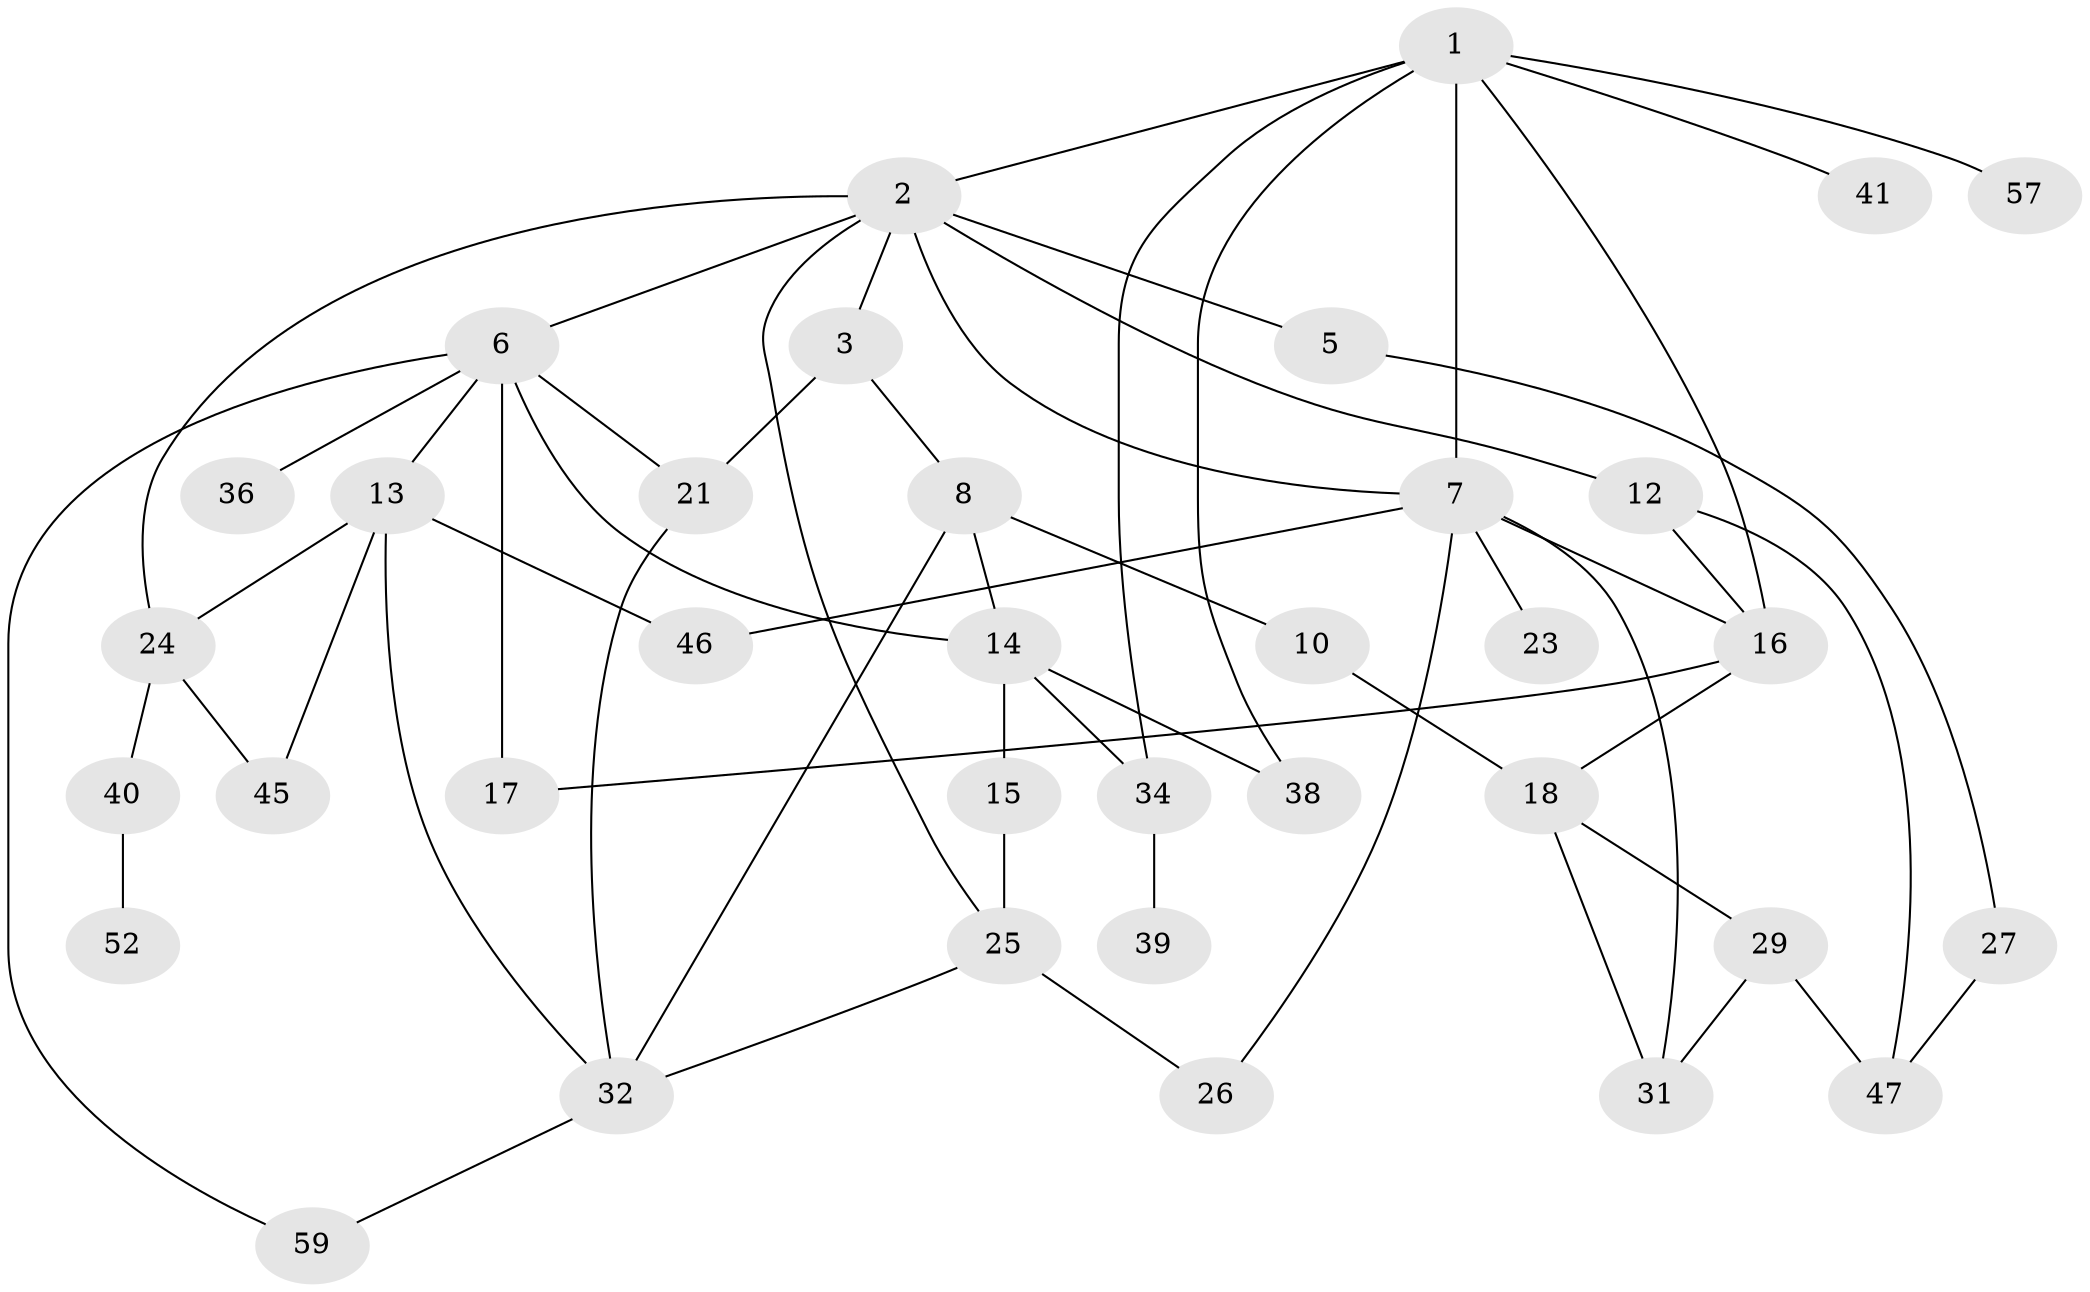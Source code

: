 // Generated by graph-tools (version 1.1) at 2025/51/02/27/25 19:51:39]
// undirected, 36 vertices, 57 edges
graph export_dot {
graph [start="1"]
  node [color=gray90,style=filled];
  1 [super="+54"];
  2 [super="+4"];
  3;
  5 [super="+20"];
  6 [super="+11"];
  7 [super="+22"];
  8 [super="+9"];
  10 [super="+35"];
  12 [super="+28"];
  13 [super="+19"];
  14;
  15 [super="+30"];
  16 [super="+51"];
  17;
  18 [super="+33"];
  21 [super="+43"];
  23;
  24 [super="+48"];
  25 [super="+37"];
  26;
  27 [super="+58"];
  29 [super="+44"];
  31 [super="+49"];
  32 [super="+42"];
  34 [super="+53"];
  36;
  38;
  39;
  40 [super="+55"];
  41;
  45;
  46 [super="+50"];
  47 [super="+56"];
  52;
  57;
  59;
  1 -- 2;
  1 -- 41;
  1 -- 7;
  1 -- 16;
  1 -- 38;
  1 -- 57;
  1 -- 34;
  2 -- 3;
  2 -- 5;
  2 -- 7;
  2 -- 24;
  2 -- 25;
  2 -- 12;
  2 -- 6;
  3 -- 8;
  3 -- 21 [weight=2];
  5 -- 27;
  6 -- 36;
  6 -- 21;
  6 -- 17;
  6 -- 59;
  6 -- 13;
  6 -- 14;
  7 -- 16;
  7 -- 23;
  7 -- 26;
  7 -- 31;
  7 -- 46;
  8 -- 14;
  8 -- 10;
  8 -- 32;
  10 -- 18;
  12 -- 16;
  12 -- 47 [weight=2];
  13 -- 45;
  13 -- 46 [weight=2];
  13 -- 24;
  13 -- 32;
  14 -- 15;
  14 -- 34;
  14 -- 38;
  15 -- 25 [weight=2];
  16 -- 17;
  16 -- 18;
  18 -- 29;
  18 -- 31;
  21 -- 32;
  24 -- 40;
  24 -- 45;
  25 -- 32;
  25 -- 26;
  27 -- 47;
  29 -- 47;
  29 -- 31;
  32 -- 59;
  34 -- 39;
  40 -- 52;
}
